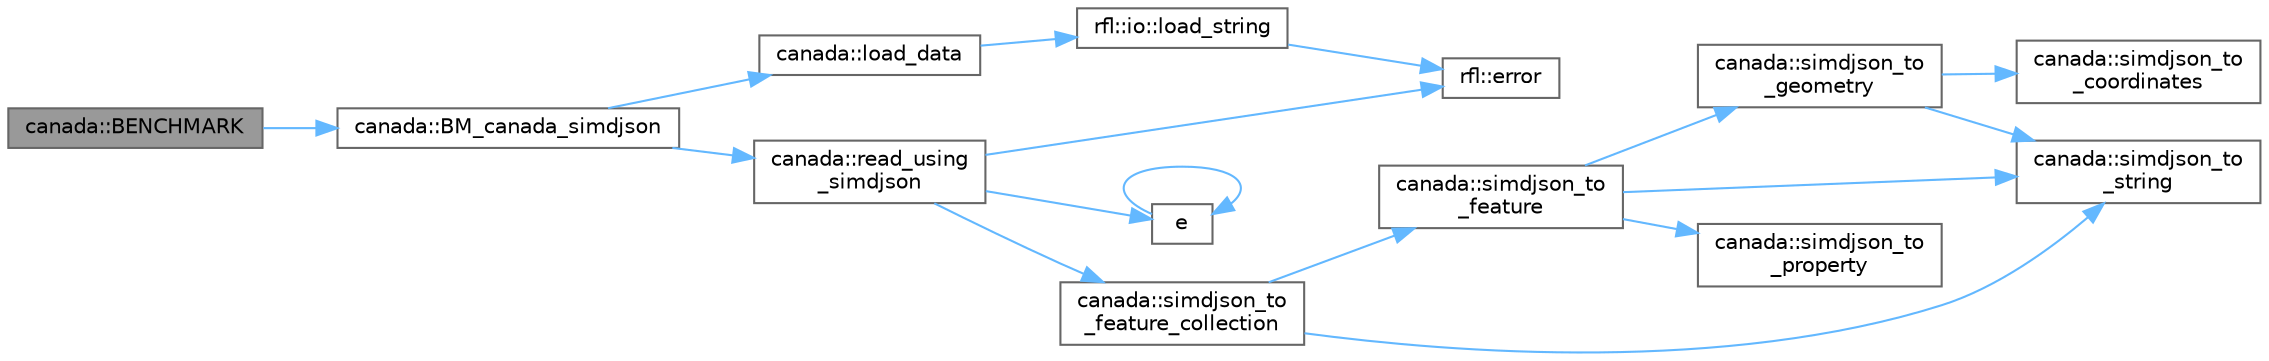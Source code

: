 digraph "canada::BENCHMARK"
{
 // LATEX_PDF_SIZE
  bgcolor="transparent";
  edge [fontname=Helvetica,fontsize=10,labelfontname=Helvetica,labelfontsize=10];
  node [fontname=Helvetica,fontsize=10,shape=box,height=0.2,width=0.4];
  rankdir="LR";
  Node1 [id="Node000001",label="canada::BENCHMARK",height=0.2,width=0.4,color="gray40", fillcolor="grey60", style="filled", fontcolor="black",tooltip=" "];
  Node1 -> Node2 [id="edge17_Node000001_Node000002",color="steelblue1",style="solid",tooltip=" "];
  Node2 [id="Node000002",label="canada::BM_canada_simdjson",height=0.2,width=0.4,color="grey40", fillcolor="white", style="filled",URL="$namespacecanada.html#ac86cd262ddb9b3bfbcdc5476c64758cc",tooltip=" "];
  Node2 -> Node3 [id="edge18_Node000002_Node000003",color="steelblue1",style="solid",tooltip=" "];
  Node3 [id="Node000003",label="canada::load_data",height=0.2,width=0.4,color="grey40", fillcolor="white", style="filled",URL="$namespacecanada.html#ae94fa82d3ee149318102c8af02be5a69",tooltip=" "];
  Node3 -> Node4 [id="edge19_Node000003_Node000004",color="steelblue1",style="solid",tooltip=" "];
  Node4 [id="Node000004",label="rfl::io::load_string",height=0.2,width=0.4,color="grey40", fillcolor="white", style="filled",URL="$namespacerfl_1_1io.html#abef8f6773d8fd7258ba35772521c371a",tooltip=" "];
  Node4 -> Node5 [id="edge20_Node000004_Node000005",color="steelblue1",style="solid",tooltip=" "];
  Node5 [id="Node000005",label="rfl::error",height=0.2,width=0.4,color="grey40", fillcolor="white", style="filled",URL="$namespacerfl.html#a6625864c6c297dfdc3d3c3ee3181dd8c",tooltip="Shorthand for unexpected error."];
  Node2 -> Node6 [id="edge21_Node000002_Node000006",color="steelblue1",style="solid",tooltip=" "];
  Node6 [id="Node000006",label="canada::read_using\l_simdjson",height=0.2,width=0.4,color="grey40", fillcolor="white", style="filled",URL="$namespacecanada.html#a66379f88d221cb7b54bb6341fdc03a86",tooltip=" "];
  Node6 -> Node7 [id="edge22_Node000006_Node000007",color="steelblue1",style="solid",tooltip=" "];
  Node7 [id="Node000007",label="e",height=0.2,width=0.4,color="grey40", fillcolor="white", style="filled",URL="$_cwise__array__power__array_8cpp.html#a9cb86ff854760bf91a154f2724a9101d",tooltip=" "];
  Node7 -> Node7 [id="edge23_Node000007_Node000007",color="steelblue1",style="solid",tooltip=" "];
  Node6 -> Node5 [id="edge24_Node000006_Node000005",color="steelblue1",style="solid",tooltip=" "];
  Node6 -> Node8 [id="edge25_Node000006_Node000008",color="steelblue1",style="solid",tooltip=" "];
  Node8 [id="Node000008",label="canada::simdjson_to\l_feature_collection",height=0.2,width=0.4,color="grey40", fillcolor="white", style="filled",URL="$namespacecanada.html#aa66c9530fa844637054429f38523e748",tooltip=" "];
  Node8 -> Node9 [id="edge26_Node000008_Node000009",color="steelblue1",style="solid",tooltip=" "];
  Node9 [id="Node000009",label="canada::simdjson_to\l_feature",height=0.2,width=0.4,color="grey40", fillcolor="white", style="filled",URL="$namespacecanada.html#af69f19a273921ea591ba2ec1c1752a75",tooltip=" "];
  Node9 -> Node10 [id="edge27_Node000009_Node000010",color="steelblue1",style="solid",tooltip=" "];
  Node10 [id="Node000010",label="canada::simdjson_to\l_geometry",height=0.2,width=0.4,color="grey40", fillcolor="white", style="filled",URL="$namespacecanada.html#ab2e91bc293fc8f89b50ad15b60e2d61e",tooltip=" "];
  Node10 -> Node11 [id="edge28_Node000010_Node000011",color="steelblue1",style="solid",tooltip=" "];
  Node11 [id="Node000011",label="canada::simdjson_to\l_coordinates",height=0.2,width=0.4,color="grey40", fillcolor="white", style="filled",URL="$namespacecanada.html#a69b82990b0b882030b7fe2678b85f39c",tooltip=" "];
  Node10 -> Node12 [id="edge29_Node000010_Node000012",color="steelblue1",style="solid",tooltip=" "];
  Node12 [id="Node000012",label="canada::simdjson_to\l_string",height=0.2,width=0.4,color="grey40", fillcolor="white", style="filled",URL="$namespacecanada.html#a1751b59df44a2e5f294e5c34334dfcb9",tooltip=" "];
  Node9 -> Node13 [id="edge30_Node000009_Node000013",color="steelblue1",style="solid",tooltip=" "];
  Node13 [id="Node000013",label="canada::simdjson_to\l_property",height=0.2,width=0.4,color="grey40", fillcolor="white", style="filled",URL="$namespacecanada.html#a0a06afecdb456d67b9650be864a07c90",tooltip=" "];
  Node9 -> Node12 [id="edge31_Node000009_Node000012",color="steelblue1",style="solid",tooltip=" "];
  Node8 -> Node12 [id="edge32_Node000008_Node000012",color="steelblue1",style="solid",tooltip=" "];
}
